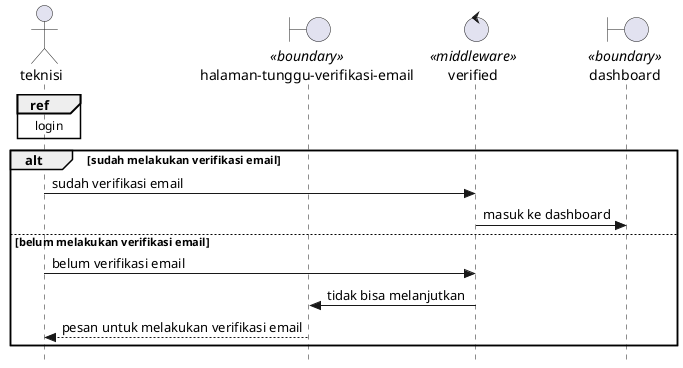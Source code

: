 @startuml authzEmail

skinparam style strictuml

actor teknisi
boundary "halaman-tunggu-verifikasi-email" as waiting <<boundary>>
control verified <<middleware>>
boundary dashboard <<boundary>>

ref over teknisi : login

alt sudah melakukan verifikasi email
    teknisi -> verified : sudah verifikasi email
    verified -> dashboard : masuk ke dashboard
    
else belum melakukan verifikasi email
    teknisi -> verified : belum verifikasi email
    verified -> waiting : tidak bisa melanjutkan
    waiting --> teknisi : pesan untuk melakukan verifikasi email

end

@enduml

'''''''''''''''''''''''''''''''''''''''''''''''''''''''''''''''''''''''

@startuml authzApproval

skinparam style strictuml

actor teknisi
boundary "halaman-tunggu-persetujuan-admin" as waitingAdmin <<boundary>>
control IsApprove <<middleware>>
boundary dashboard <<boundary>>

ref over teknisi : login

alt sudah verifikasi dan disetujui
    teknisi -> IsApprove : sudah disetujui oleh admin
    IsApprove -> dashboard : masuk ke dashboard

else belum disetujui
    teknisi -> IsApprove : belum disetujui oleh admin
    IsApprove -> waitingAdmin : tidak bisa melanjutkan
    waitingAdmin --> teknisi : pesan untuk menuggu persetujuan admin

end

@enduml